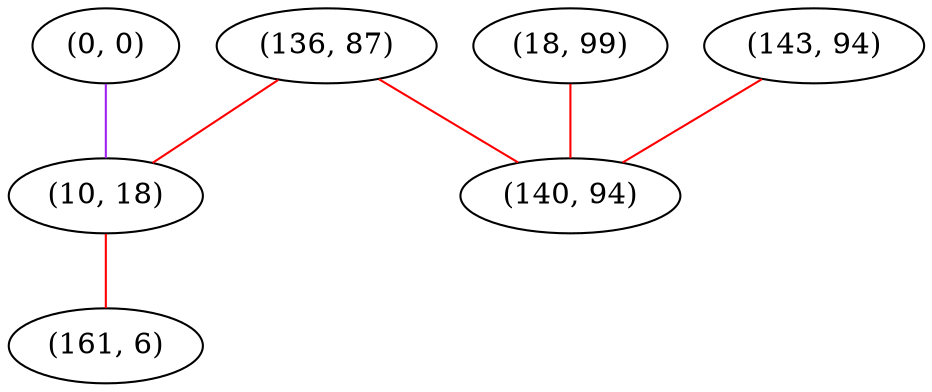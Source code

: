 graph "" {
"(0, 0)";
"(18, 99)";
"(136, 87)";
"(143, 94)";
"(10, 18)";
"(161, 6)";
"(140, 94)";
"(0, 0)" -- "(10, 18)"  [color=purple, key=0, weight=4];
"(18, 99)" -- "(140, 94)"  [color=red, key=0, weight=1];
"(136, 87)" -- "(140, 94)"  [color=red, key=0, weight=1];
"(136, 87)" -- "(10, 18)"  [color=red, key=0, weight=1];
"(143, 94)" -- "(140, 94)"  [color=red, key=0, weight=1];
"(10, 18)" -- "(161, 6)"  [color=red, key=0, weight=1];
}
